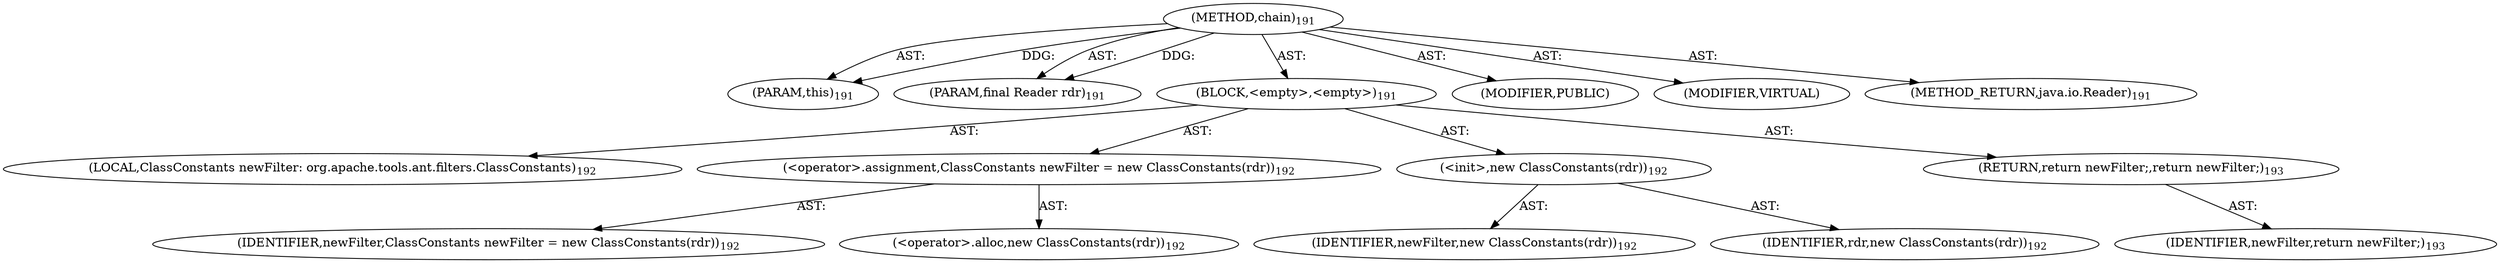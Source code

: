 digraph "chain" {  
"111669149699" [label = <(METHOD,chain)<SUB>191</SUB>> ]
"115964116996" [label = <(PARAM,this)<SUB>191</SUB>> ]
"115964116997" [label = <(PARAM,final Reader rdr)<SUB>191</SUB>> ]
"25769803798" [label = <(BLOCK,&lt;empty&gt;,&lt;empty&gt;)<SUB>191</SUB>> ]
"94489280525" [label = <(LOCAL,ClassConstants newFilter: org.apache.tools.ant.filters.ClassConstants)<SUB>192</SUB>> ]
"30064771156" [label = <(&lt;operator&gt;.assignment,ClassConstants newFilter = new ClassConstants(rdr))<SUB>192</SUB>> ]
"68719476796" [label = <(IDENTIFIER,newFilter,ClassConstants newFilter = new ClassConstants(rdr))<SUB>192</SUB>> ]
"30064771157" [label = <(&lt;operator&gt;.alloc,new ClassConstants(rdr))<SUB>192</SUB>> ]
"30064771158" [label = <(&lt;init&gt;,new ClassConstants(rdr))<SUB>192</SUB>> ]
"68719476797" [label = <(IDENTIFIER,newFilter,new ClassConstants(rdr))<SUB>192</SUB>> ]
"68719476798" [label = <(IDENTIFIER,rdr,new ClassConstants(rdr))<SUB>192</SUB>> ]
"146028888066" [label = <(RETURN,return newFilter;,return newFilter;)<SUB>193</SUB>> ]
"68719476799" [label = <(IDENTIFIER,newFilter,return newFilter;)<SUB>193</SUB>> ]
"133143986185" [label = <(MODIFIER,PUBLIC)> ]
"133143986186" [label = <(MODIFIER,VIRTUAL)> ]
"128849018883" [label = <(METHOD_RETURN,java.io.Reader)<SUB>191</SUB>> ]
  "111669149699" -> "115964116996"  [ label = "AST: "] 
  "111669149699" -> "115964116997"  [ label = "AST: "] 
  "111669149699" -> "25769803798"  [ label = "AST: "] 
  "111669149699" -> "133143986185"  [ label = "AST: "] 
  "111669149699" -> "133143986186"  [ label = "AST: "] 
  "111669149699" -> "128849018883"  [ label = "AST: "] 
  "25769803798" -> "94489280525"  [ label = "AST: "] 
  "25769803798" -> "30064771156"  [ label = "AST: "] 
  "25769803798" -> "30064771158"  [ label = "AST: "] 
  "25769803798" -> "146028888066"  [ label = "AST: "] 
  "30064771156" -> "68719476796"  [ label = "AST: "] 
  "30064771156" -> "30064771157"  [ label = "AST: "] 
  "30064771158" -> "68719476797"  [ label = "AST: "] 
  "30064771158" -> "68719476798"  [ label = "AST: "] 
  "146028888066" -> "68719476799"  [ label = "AST: "] 
  "111669149699" -> "115964116996"  [ label = "DDG: "] 
  "111669149699" -> "115964116997"  [ label = "DDG: "] 
}
